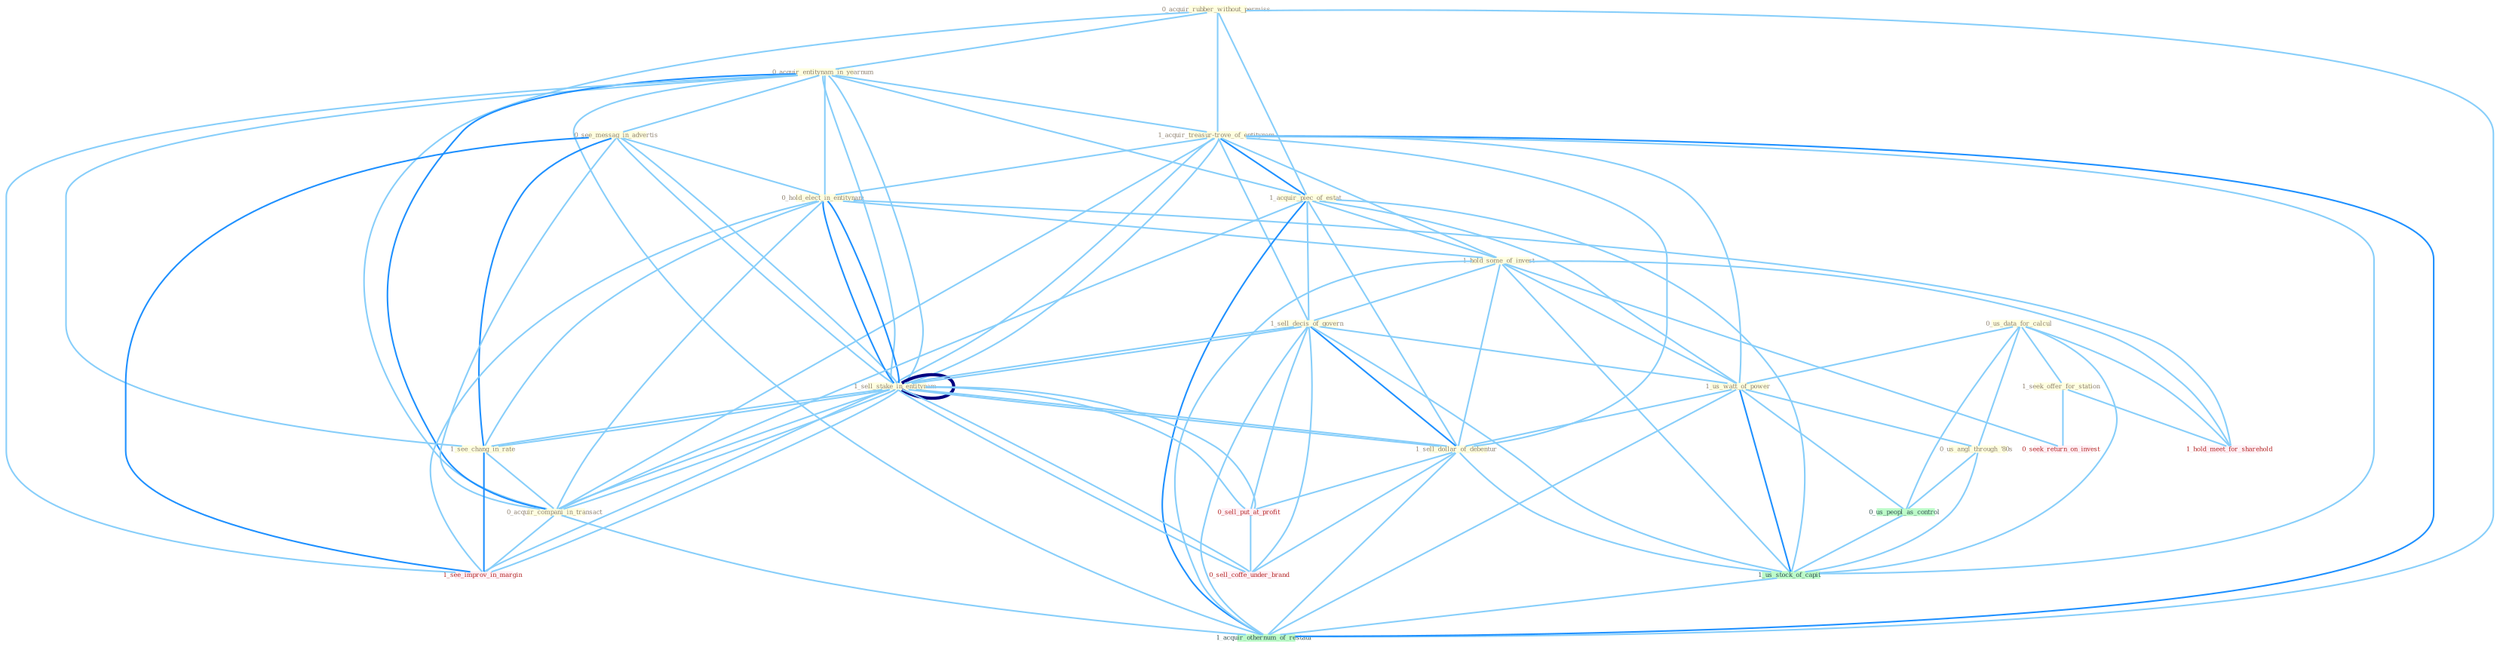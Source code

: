 Graph G{ 
    node
    [shape=polygon,style=filled,width=.5,height=.06,color="#BDFCC9",fixedsize=true,fontsize=4,
    fontcolor="#2f4f4f"];
    {node
    [color="#ffffe0", fontcolor="#8b7d6b"] "0_acquir_rubber_without_permiss " "0_acquir_entitynam_in_yearnum " "0_us_data_for_calcul " "0_see_messag_in_advertis " "1_acquir_treasur-trove_of_entitynam " "0_hold_elect_in_entitynam " "1_acquir_piec_of_estat " "1_hold_some_of_invest " "1_sell_stake_in_entitynam " "1_sell_decis_of_govern " "1_seek_offer_for_station " "1_us_watt_of_power " "1_sell_stake_in_entitynam " "1_see_chang_in_rate " "0_acquir_compani_in_transact " "1_sell_dollar_of_debentur " "0_us_angl_through_'80s "}
{node [color="#fff0f5", fontcolor="#b22222"] "0_sell_put_at_profit " "0_seek_return_on_invest " "1_see_improv_in_margin " "0_sell_coffe_under_brand " "1_hold_meet_for_sharehold "}
edge [color="#B0E2FF"];

	"0_acquir_rubber_without_permiss " -- "0_acquir_entitynam_in_yearnum " [w="1", color="#87cefa" ];
	"0_acquir_rubber_without_permiss " -- "1_acquir_treasur-trove_of_entitynam " [w="1", color="#87cefa" ];
	"0_acquir_rubber_without_permiss " -- "1_acquir_piec_of_estat " [w="1", color="#87cefa" ];
	"0_acquir_rubber_without_permiss " -- "0_acquir_compani_in_transact " [w="1", color="#87cefa" ];
	"0_acquir_rubber_without_permiss " -- "1_acquir_othernum_of_restaur " [w="1", color="#87cefa" ];
	"0_acquir_entitynam_in_yearnum " -- "0_see_messag_in_advertis " [w="1", color="#87cefa" ];
	"0_acquir_entitynam_in_yearnum " -- "1_acquir_treasur-trove_of_entitynam " [w="1", color="#87cefa" ];
	"0_acquir_entitynam_in_yearnum " -- "0_hold_elect_in_entitynam " [w="1", color="#87cefa" ];
	"0_acquir_entitynam_in_yearnum " -- "1_acquir_piec_of_estat " [w="1", color="#87cefa" ];
	"0_acquir_entitynam_in_yearnum " -- "1_sell_stake_in_entitynam " [w="1", color="#87cefa" ];
	"0_acquir_entitynam_in_yearnum " -- "1_sell_stake_in_entitynam " [w="1", color="#87cefa" ];
	"0_acquir_entitynam_in_yearnum " -- "1_see_chang_in_rate " [w="1", color="#87cefa" ];
	"0_acquir_entitynam_in_yearnum " -- "0_acquir_compani_in_transact " [w="2", color="#1e90ff" , len=0.8];
	"0_acquir_entitynam_in_yearnum " -- "1_see_improv_in_margin " [w="1", color="#87cefa" ];
	"0_acquir_entitynam_in_yearnum " -- "1_acquir_othernum_of_restaur " [w="1", color="#87cefa" ];
	"0_us_data_for_calcul " -- "1_seek_offer_for_station " [w="1", color="#87cefa" ];
	"0_us_data_for_calcul " -- "1_us_watt_of_power " [w="1", color="#87cefa" ];
	"0_us_data_for_calcul " -- "0_us_angl_through_'80s " [w="1", color="#87cefa" ];
	"0_us_data_for_calcul " -- "0_us_peopl_as_control " [w="1", color="#87cefa" ];
	"0_us_data_for_calcul " -- "1_us_stock_of_capit " [w="1", color="#87cefa" ];
	"0_us_data_for_calcul " -- "1_hold_meet_for_sharehold " [w="1", color="#87cefa" ];
	"0_see_messag_in_advertis " -- "0_hold_elect_in_entitynam " [w="1", color="#87cefa" ];
	"0_see_messag_in_advertis " -- "1_sell_stake_in_entitynam " [w="1", color="#87cefa" ];
	"0_see_messag_in_advertis " -- "1_sell_stake_in_entitynam " [w="1", color="#87cefa" ];
	"0_see_messag_in_advertis " -- "1_see_chang_in_rate " [w="2", color="#1e90ff" , len=0.8];
	"0_see_messag_in_advertis " -- "0_acquir_compani_in_transact " [w="1", color="#87cefa" ];
	"0_see_messag_in_advertis " -- "1_see_improv_in_margin " [w="2", color="#1e90ff" , len=0.8];
	"1_acquir_treasur-trove_of_entitynam " -- "0_hold_elect_in_entitynam " [w="1", color="#87cefa" ];
	"1_acquir_treasur-trove_of_entitynam " -- "1_acquir_piec_of_estat " [w="2", color="#1e90ff" , len=0.8];
	"1_acquir_treasur-trove_of_entitynam " -- "1_hold_some_of_invest " [w="1", color="#87cefa" ];
	"1_acquir_treasur-trove_of_entitynam " -- "1_sell_stake_in_entitynam " [w="1", color="#87cefa" ];
	"1_acquir_treasur-trove_of_entitynam " -- "1_sell_decis_of_govern " [w="1", color="#87cefa" ];
	"1_acquir_treasur-trove_of_entitynam " -- "1_us_watt_of_power " [w="1", color="#87cefa" ];
	"1_acquir_treasur-trove_of_entitynam " -- "1_sell_stake_in_entitynam " [w="1", color="#87cefa" ];
	"1_acquir_treasur-trove_of_entitynam " -- "0_acquir_compani_in_transact " [w="1", color="#87cefa" ];
	"1_acquir_treasur-trove_of_entitynam " -- "1_sell_dollar_of_debentur " [w="1", color="#87cefa" ];
	"1_acquir_treasur-trove_of_entitynam " -- "1_us_stock_of_capit " [w="1", color="#87cefa" ];
	"1_acquir_treasur-trove_of_entitynam " -- "1_acquir_othernum_of_restaur " [w="2", color="#1e90ff" , len=0.8];
	"0_hold_elect_in_entitynam " -- "1_hold_some_of_invest " [w="1", color="#87cefa" ];
	"0_hold_elect_in_entitynam " -- "1_sell_stake_in_entitynam " [w="2", color="#1e90ff" , len=0.8];
	"0_hold_elect_in_entitynam " -- "1_sell_stake_in_entitynam " [w="2", color="#1e90ff" , len=0.8];
	"0_hold_elect_in_entitynam " -- "1_see_chang_in_rate " [w="1", color="#87cefa" ];
	"0_hold_elect_in_entitynam " -- "0_acquir_compani_in_transact " [w="1", color="#87cefa" ];
	"0_hold_elect_in_entitynam " -- "1_see_improv_in_margin " [w="1", color="#87cefa" ];
	"0_hold_elect_in_entitynam " -- "1_hold_meet_for_sharehold " [w="1", color="#87cefa" ];
	"1_acquir_piec_of_estat " -- "1_hold_some_of_invest " [w="1", color="#87cefa" ];
	"1_acquir_piec_of_estat " -- "1_sell_decis_of_govern " [w="1", color="#87cefa" ];
	"1_acquir_piec_of_estat " -- "1_us_watt_of_power " [w="1", color="#87cefa" ];
	"1_acquir_piec_of_estat " -- "0_acquir_compani_in_transact " [w="1", color="#87cefa" ];
	"1_acquir_piec_of_estat " -- "1_sell_dollar_of_debentur " [w="1", color="#87cefa" ];
	"1_acquir_piec_of_estat " -- "1_us_stock_of_capit " [w="1", color="#87cefa" ];
	"1_acquir_piec_of_estat " -- "1_acquir_othernum_of_restaur " [w="2", color="#1e90ff" , len=0.8];
	"1_hold_some_of_invest " -- "1_sell_decis_of_govern " [w="1", color="#87cefa" ];
	"1_hold_some_of_invest " -- "1_us_watt_of_power " [w="1", color="#87cefa" ];
	"1_hold_some_of_invest " -- "1_sell_dollar_of_debentur " [w="1", color="#87cefa" ];
	"1_hold_some_of_invest " -- "0_seek_return_on_invest " [w="1", color="#87cefa" ];
	"1_hold_some_of_invest " -- "1_us_stock_of_capit " [w="1", color="#87cefa" ];
	"1_hold_some_of_invest " -- "1_hold_meet_for_sharehold " [w="1", color="#87cefa" ];
	"1_hold_some_of_invest " -- "1_acquir_othernum_of_restaur " [w="1", color="#87cefa" ];
	"1_sell_stake_in_entitynam " -- "1_sell_decis_of_govern " [w="1", color="#87cefa" ];
	"1_sell_stake_in_entitynam " -- "1_sell_stake_in_entitynam " [w="4", style=bold, color="#000080", len=0.4];
	"1_sell_stake_in_entitynam " -- "1_see_chang_in_rate " [w="1", color="#87cefa" ];
	"1_sell_stake_in_entitynam " -- "0_acquir_compani_in_transact " [w="1", color="#87cefa" ];
	"1_sell_stake_in_entitynam " -- "1_sell_dollar_of_debentur " [w="1", color="#87cefa" ];
	"1_sell_stake_in_entitynam " -- "0_sell_put_at_profit " [w="1", color="#87cefa" ];
	"1_sell_stake_in_entitynam " -- "1_see_improv_in_margin " [w="1", color="#87cefa" ];
	"1_sell_stake_in_entitynam " -- "0_sell_coffe_under_brand " [w="1", color="#87cefa" ];
	"1_sell_decis_of_govern " -- "1_us_watt_of_power " [w="1", color="#87cefa" ];
	"1_sell_decis_of_govern " -- "1_sell_stake_in_entitynam " [w="1", color="#87cefa" ];
	"1_sell_decis_of_govern " -- "1_sell_dollar_of_debentur " [w="2", color="#1e90ff" , len=0.8];
	"1_sell_decis_of_govern " -- "0_sell_put_at_profit " [w="1", color="#87cefa" ];
	"1_sell_decis_of_govern " -- "1_us_stock_of_capit " [w="1", color="#87cefa" ];
	"1_sell_decis_of_govern " -- "0_sell_coffe_under_brand " [w="1", color="#87cefa" ];
	"1_sell_decis_of_govern " -- "1_acquir_othernum_of_restaur " [w="1", color="#87cefa" ];
	"1_seek_offer_for_station " -- "0_seek_return_on_invest " [w="1", color="#87cefa" ];
	"1_seek_offer_for_station " -- "1_hold_meet_for_sharehold " [w="1", color="#87cefa" ];
	"1_us_watt_of_power " -- "1_sell_dollar_of_debentur " [w="1", color="#87cefa" ];
	"1_us_watt_of_power " -- "0_us_angl_through_'80s " [w="1", color="#87cefa" ];
	"1_us_watt_of_power " -- "0_us_peopl_as_control " [w="1", color="#87cefa" ];
	"1_us_watt_of_power " -- "1_us_stock_of_capit " [w="2", color="#1e90ff" , len=0.8];
	"1_us_watt_of_power " -- "1_acquir_othernum_of_restaur " [w="1", color="#87cefa" ];
	"1_sell_stake_in_entitynam " -- "1_see_chang_in_rate " [w="1", color="#87cefa" ];
	"1_sell_stake_in_entitynam " -- "0_acquir_compani_in_transact " [w="1", color="#87cefa" ];
	"1_sell_stake_in_entitynam " -- "1_sell_dollar_of_debentur " [w="1", color="#87cefa" ];
	"1_sell_stake_in_entitynam " -- "0_sell_put_at_profit " [w="1", color="#87cefa" ];
	"1_sell_stake_in_entitynam " -- "1_see_improv_in_margin " [w="1", color="#87cefa" ];
	"1_sell_stake_in_entitynam " -- "0_sell_coffe_under_brand " [w="1", color="#87cefa" ];
	"1_see_chang_in_rate " -- "0_acquir_compani_in_transact " [w="1", color="#87cefa" ];
	"1_see_chang_in_rate " -- "1_see_improv_in_margin " [w="2", color="#1e90ff" , len=0.8];
	"0_acquir_compani_in_transact " -- "1_see_improv_in_margin " [w="1", color="#87cefa" ];
	"0_acquir_compani_in_transact " -- "1_acquir_othernum_of_restaur " [w="1", color="#87cefa" ];
	"1_sell_dollar_of_debentur " -- "0_sell_put_at_profit " [w="1", color="#87cefa" ];
	"1_sell_dollar_of_debentur " -- "1_us_stock_of_capit " [w="1", color="#87cefa" ];
	"1_sell_dollar_of_debentur " -- "0_sell_coffe_under_brand " [w="1", color="#87cefa" ];
	"1_sell_dollar_of_debentur " -- "1_acquir_othernum_of_restaur " [w="1", color="#87cefa" ];
	"0_us_angl_through_'80s " -- "0_us_peopl_as_control " [w="1", color="#87cefa" ];
	"0_us_angl_through_'80s " -- "1_us_stock_of_capit " [w="1", color="#87cefa" ];
	"0_us_peopl_as_control " -- "1_us_stock_of_capit " [w="1", color="#87cefa" ];
	"0_sell_put_at_profit " -- "0_sell_coffe_under_brand " [w="1", color="#87cefa" ];
	"1_us_stock_of_capit " -- "1_acquir_othernum_of_restaur " [w="1", color="#87cefa" ];
}